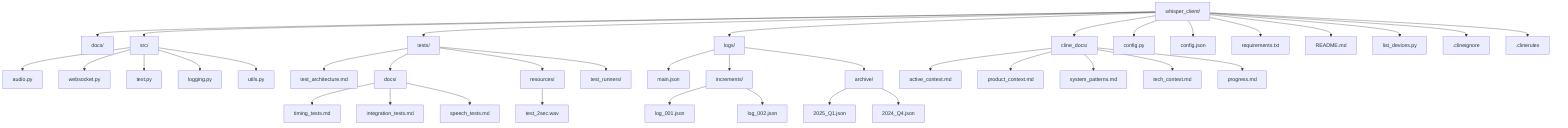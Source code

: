 graph TD
    root[whisper_client/]
    
    %% Main directories
    root --> docs[docs/]
    root --> src[src/]
    root --> tests[tests/]
    root --> logs[logs/]
    root --> cline[cline_docs/]
    
    %% Source files
    src --> audio[audio.py]
    src --> ws[websocket.py]
    src --> text[text.py]
    src --> log[logging.py]
    src --> utils[utils.py]
    
    %% Tests structure
    tests --> test_arch[test_architecture.md]
    tests --> test_docs[docs/]
    tests --> test_res[resources/]
    tests --> test_run[test_runners/]
    
    test_docs --> timing[timing_tests.md]
    test_docs --> integ[integration_tests.md]
    test_docs --> speech[speech_tests.md]
    
    test_res --> wav[test_2sec.wav]
    
    %% Logs structure
    logs --> log_main[main.json]
    logs --> log_inc[increments/]
    logs --> log_arch[archive/]
    
    log_inc --> log1[log_001.json]
    log_inc --> log2[log_002.json]
    
    log_arch --> q1[2025_Q1.json]
    log_arch --> q4[2024_Q4.json]
    
    %% Memory Bank
    cline --> active[active_context.md]
    cline --> product[product_context.md]
    cline --> system[system_patterns.md]
    cline --> tech[tech_context.md]
    cline --> prog[progress.md]
    
    %% Config files
    root --> conf_py[config.py]
    root --> conf_json[config.json]
    root --> req[requirements.txt]
    root --> readme[README.md]
    
    %% Special files
    root --> list[list_devices.py]
    root --> clineignore[.clineignore]
    root --> clinerules[.clinerules]